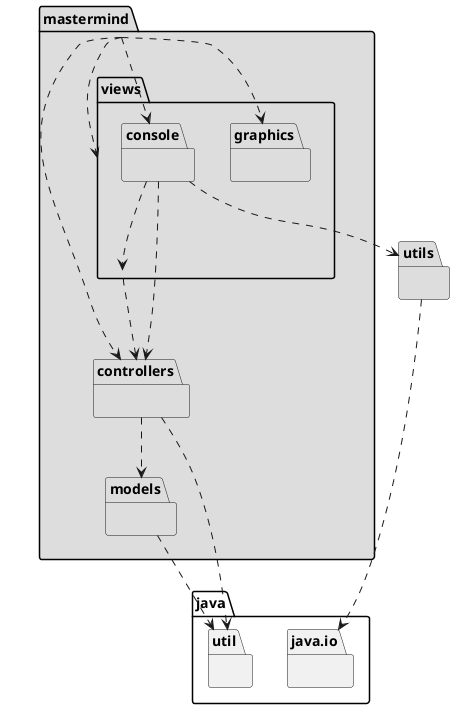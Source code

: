 @startuml

package mastermind #DDDDDD { } 
mastermind .down.> mastermind.views.graphics
mastermind .down.> mastermind.views.console
mastermind .down.> mastermind.controllers
mastermind .down.> mastermind.views

package mastermind.controllers #DDDDDD { } 
mastermind.controllers .down.> mastermind.models
mastermind.controllers .down.> java.util

package mastermind.models #DDDDDD { }
package java.util{ }
mastermind.models .down.> java.util

package utils #DDDDDD { } 
package java.io{ }
utils .down.> java.io

package mastermind.views #DDDDDD { } 
mastermind.views .down.> mastermind.controllers

package mastermind.views.console #DDDDDD { } 
mastermind.views.console .down.> mastermind.views
mastermind.views.console .down.> mastermind.controllers 
mastermind.views.console .down.> utils

package mastermind.views.graphics #DDDDDD { } 
@enduml
